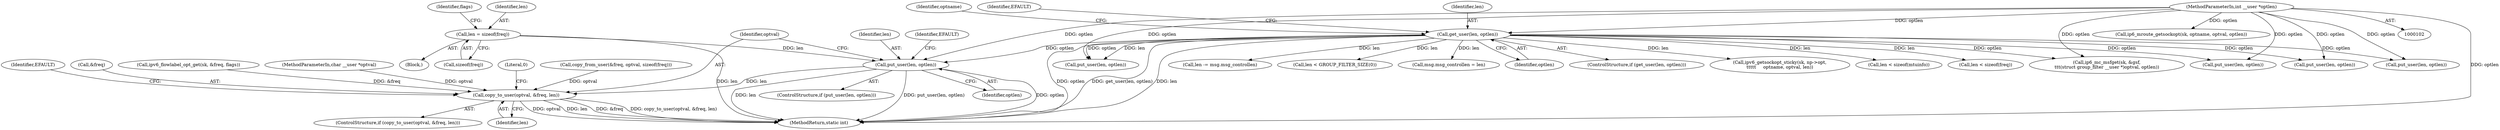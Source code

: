digraph "0_linux_45f6fad84cc305103b28d73482b344d7f5b76f39_10@pointer" {
"1000930" [label="(Call,put_user(len, optlen))"];
"1000901" [label="(Call,len = sizeof(freq))"];
"1000127" [label="(Call,get_user(len, optlen))"];
"1000107" [label="(MethodParameterIn,int __user *optlen)"];
"1000937" [label="(Call,copy_to_user(optval, &freq, len))"];
"1000932" [label="(Identifier,optlen)"];
"1000946" [label="(Literal,0)"];
"1000134" [label="(Identifier,optname)"];
"1000471" [label="(Call,len -= msg.msg_controllen)"];
"1000941" [label="(Identifier,len)"];
"1000107" [label="(MethodParameterIn,int __user *optlen)"];
"1000936" [label="(ControlStructure,if (copy_to_user(optval, &freq, len)))"];
"1000902" [label="(Identifier,len)"];
"1000875" [label="(Call,len < sizeof(freq))"];
"1001015" [label="(Call,put_user(len, optlen))"];
"1000178" [label="(Call,len < GROUP_FILTER_SIZE(0))"];
"1000240" [label="(Call,msg.msg_controllen = len)"];
"1000901" [label="(Call,len = sizeof(freq))"];
"1000883" [label="(Call,copy_from_user(&freq, optval, sizeof(freq)))"];
"1000132" [label="(Identifier,EFAULT)"];
"1000127" [label="(Call,get_user(len, optlen))"];
"1000944" [label="(Identifier,EFAULT)"];
"1000477" [label="(Call,put_user(len, optlen))"];
"1000935" [label="(Identifier,EFAULT)"];
"1000931" [label="(Identifier,len)"];
"1000871" [label="(Block,)"];
"1000929" [label="(ControlStructure,if (put_user(len, optlen)))"];
"1000906" [label="(Identifier,flags)"];
"1000938" [label="(Identifier,optval)"];
"1000937" [label="(Call,copy_to_user(optval, &freq, len))"];
"1001032" [label="(MethodReturn,static int)"];
"1000903" [label="(Call,sizeof(freq))"];
"1000121" [label="(Call,ip6_mroute_getsockopt(sk, optname, optval, optlen))"];
"1000129" [label="(Identifier,optlen)"];
"1000604" [label="(Call,put_user(len, optlen))"];
"1000126" [label="(ControlStructure,if (get_user(len, optlen)))"];
"1000210" [label="(Call,ip6_mc_msfget(sk, &gsf,\n\t\t\t(struct group_filter __user *)optval, optlen))"];
"1000939" [label="(Call,&freq)"];
"1000918" [label="(Call,ipv6_flowlabel_opt_get(sk, &freq, flags))"];
"1000930" [label="(Call,put_user(len, optlen))"];
"1000587" [label="(Call,ipv6_getsockopt_sticky(sk, np->opt,\n\t\t\t\t\t     optname, optval, len))"];
"1000696" [label="(Call,len < sizeof(mtuinfo))"];
"1000128" [label="(Identifier,len)"];
"1000736" [label="(Call,put_user(len, optlen))"];
"1000106" [label="(MethodParameterIn,char __user *optval)"];
"1000930" -> "1000929"  [label="AST: "];
"1000930" -> "1000932"  [label="CFG: "];
"1000931" -> "1000930"  [label="AST: "];
"1000932" -> "1000930"  [label="AST: "];
"1000935" -> "1000930"  [label="CFG: "];
"1000938" -> "1000930"  [label="CFG: "];
"1000930" -> "1001032"  [label="DDG: put_user(len, optlen)"];
"1000930" -> "1001032"  [label="DDG: optlen"];
"1000930" -> "1001032"  [label="DDG: len"];
"1000901" -> "1000930"  [label="DDG: len"];
"1000127" -> "1000930"  [label="DDG: optlen"];
"1000107" -> "1000930"  [label="DDG: optlen"];
"1000930" -> "1000937"  [label="DDG: len"];
"1000901" -> "1000871"  [label="AST: "];
"1000901" -> "1000903"  [label="CFG: "];
"1000902" -> "1000901"  [label="AST: "];
"1000903" -> "1000901"  [label="AST: "];
"1000906" -> "1000901"  [label="CFG: "];
"1000901" -> "1001032"  [label="DDG: len"];
"1000127" -> "1000126"  [label="AST: "];
"1000127" -> "1000129"  [label="CFG: "];
"1000128" -> "1000127"  [label="AST: "];
"1000129" -> "1000127"  [label="AST: "];
"1000132" -> "1000127"  [label="CFG: "];
"1000134" -> "1000127"  [label="CFG: "];
"1000127" -> "1001032"  [label="DDG: optlen"];
"1000127" -> "1001032"  [label="DDG: get_user(len, optlen)"];
"1000127" -> "1001032"  [label="DDG: len"];
"1000107" -> "1000127"  [label="DDG: optlen"];
"1000127" -> "1000178"  [label="DDG: len"];
"1000127" -> "1000210"  [label="DDG: optlen"];
"1000127" -> "1000240"  [label="DDG: len"];
"1000127" -> "1000471"  [label="DDG: len"];
"1000127" -> "1000477"  [label="DDG: optlen"];
"1000127" -> "1000587"  [label="DDG: len"];
"1000127" -> "1000604"  [label="DDG: optlen"];
"1000127" -> "1000696"  [label="DDG: len"];
"1000127" -> "1000736"  [label="DDG: optlen"];
"1000127" -> "1000875"  [label="DDG: len"];
"1000127" -> "1001015"  [label="DDG: len"];
"1000127" -> "1001015"  [label="DDG: optlen"];
"1000107" -> "1000102"  [label="AST: "];
"1000107" -> "1001032"  [label="DDG: optlen"];
"1000107" -> "1000121"  [label="DDG: optlen"];
"1000107" -> "1000210"  [label="DDG: optlen"];
"1000107" -> "1000477"  [label="DDG: optlen"];
"1000107" -> "1000604"  [label="DDG: optlen"];
"1000107" -> "1000736"  [label="DDG: optlen"];
"1000107" -> "1001015"  [label="DDG: optlen"];
"1000937" -> "1000936"  [label="AST: "];
"1000937" -> "1000941"  [label="CFG: "];
"1000938" -> "1000937"  [label="AST: "];
"1000939" -> "1000937"  [label="AST: "];
"1000941" -> "1000937"  [label="AST: "];
"1000944" -> "1000937"  [label="CFG: "];
"1000946" -> "1000937"  [label="CFG: "];
"1000937" -> "1001032"  [label="DDG: &freq"];
"1000937" -> "1001032"  [label="DDG: copy_to_user(optval, &freq, len)"];
"1000937" -> "1001032"  [label="DDG: optval"];
"1000937" -> "1001032"  [label="DDG: len"];
"1000883" -> "1000937"  [label="DDG: optval"];
"1000106" -> "1000937"  [label="DDG: optval"];
"1000918" -> "1000937"  [label="DDG: &freq"];
}
